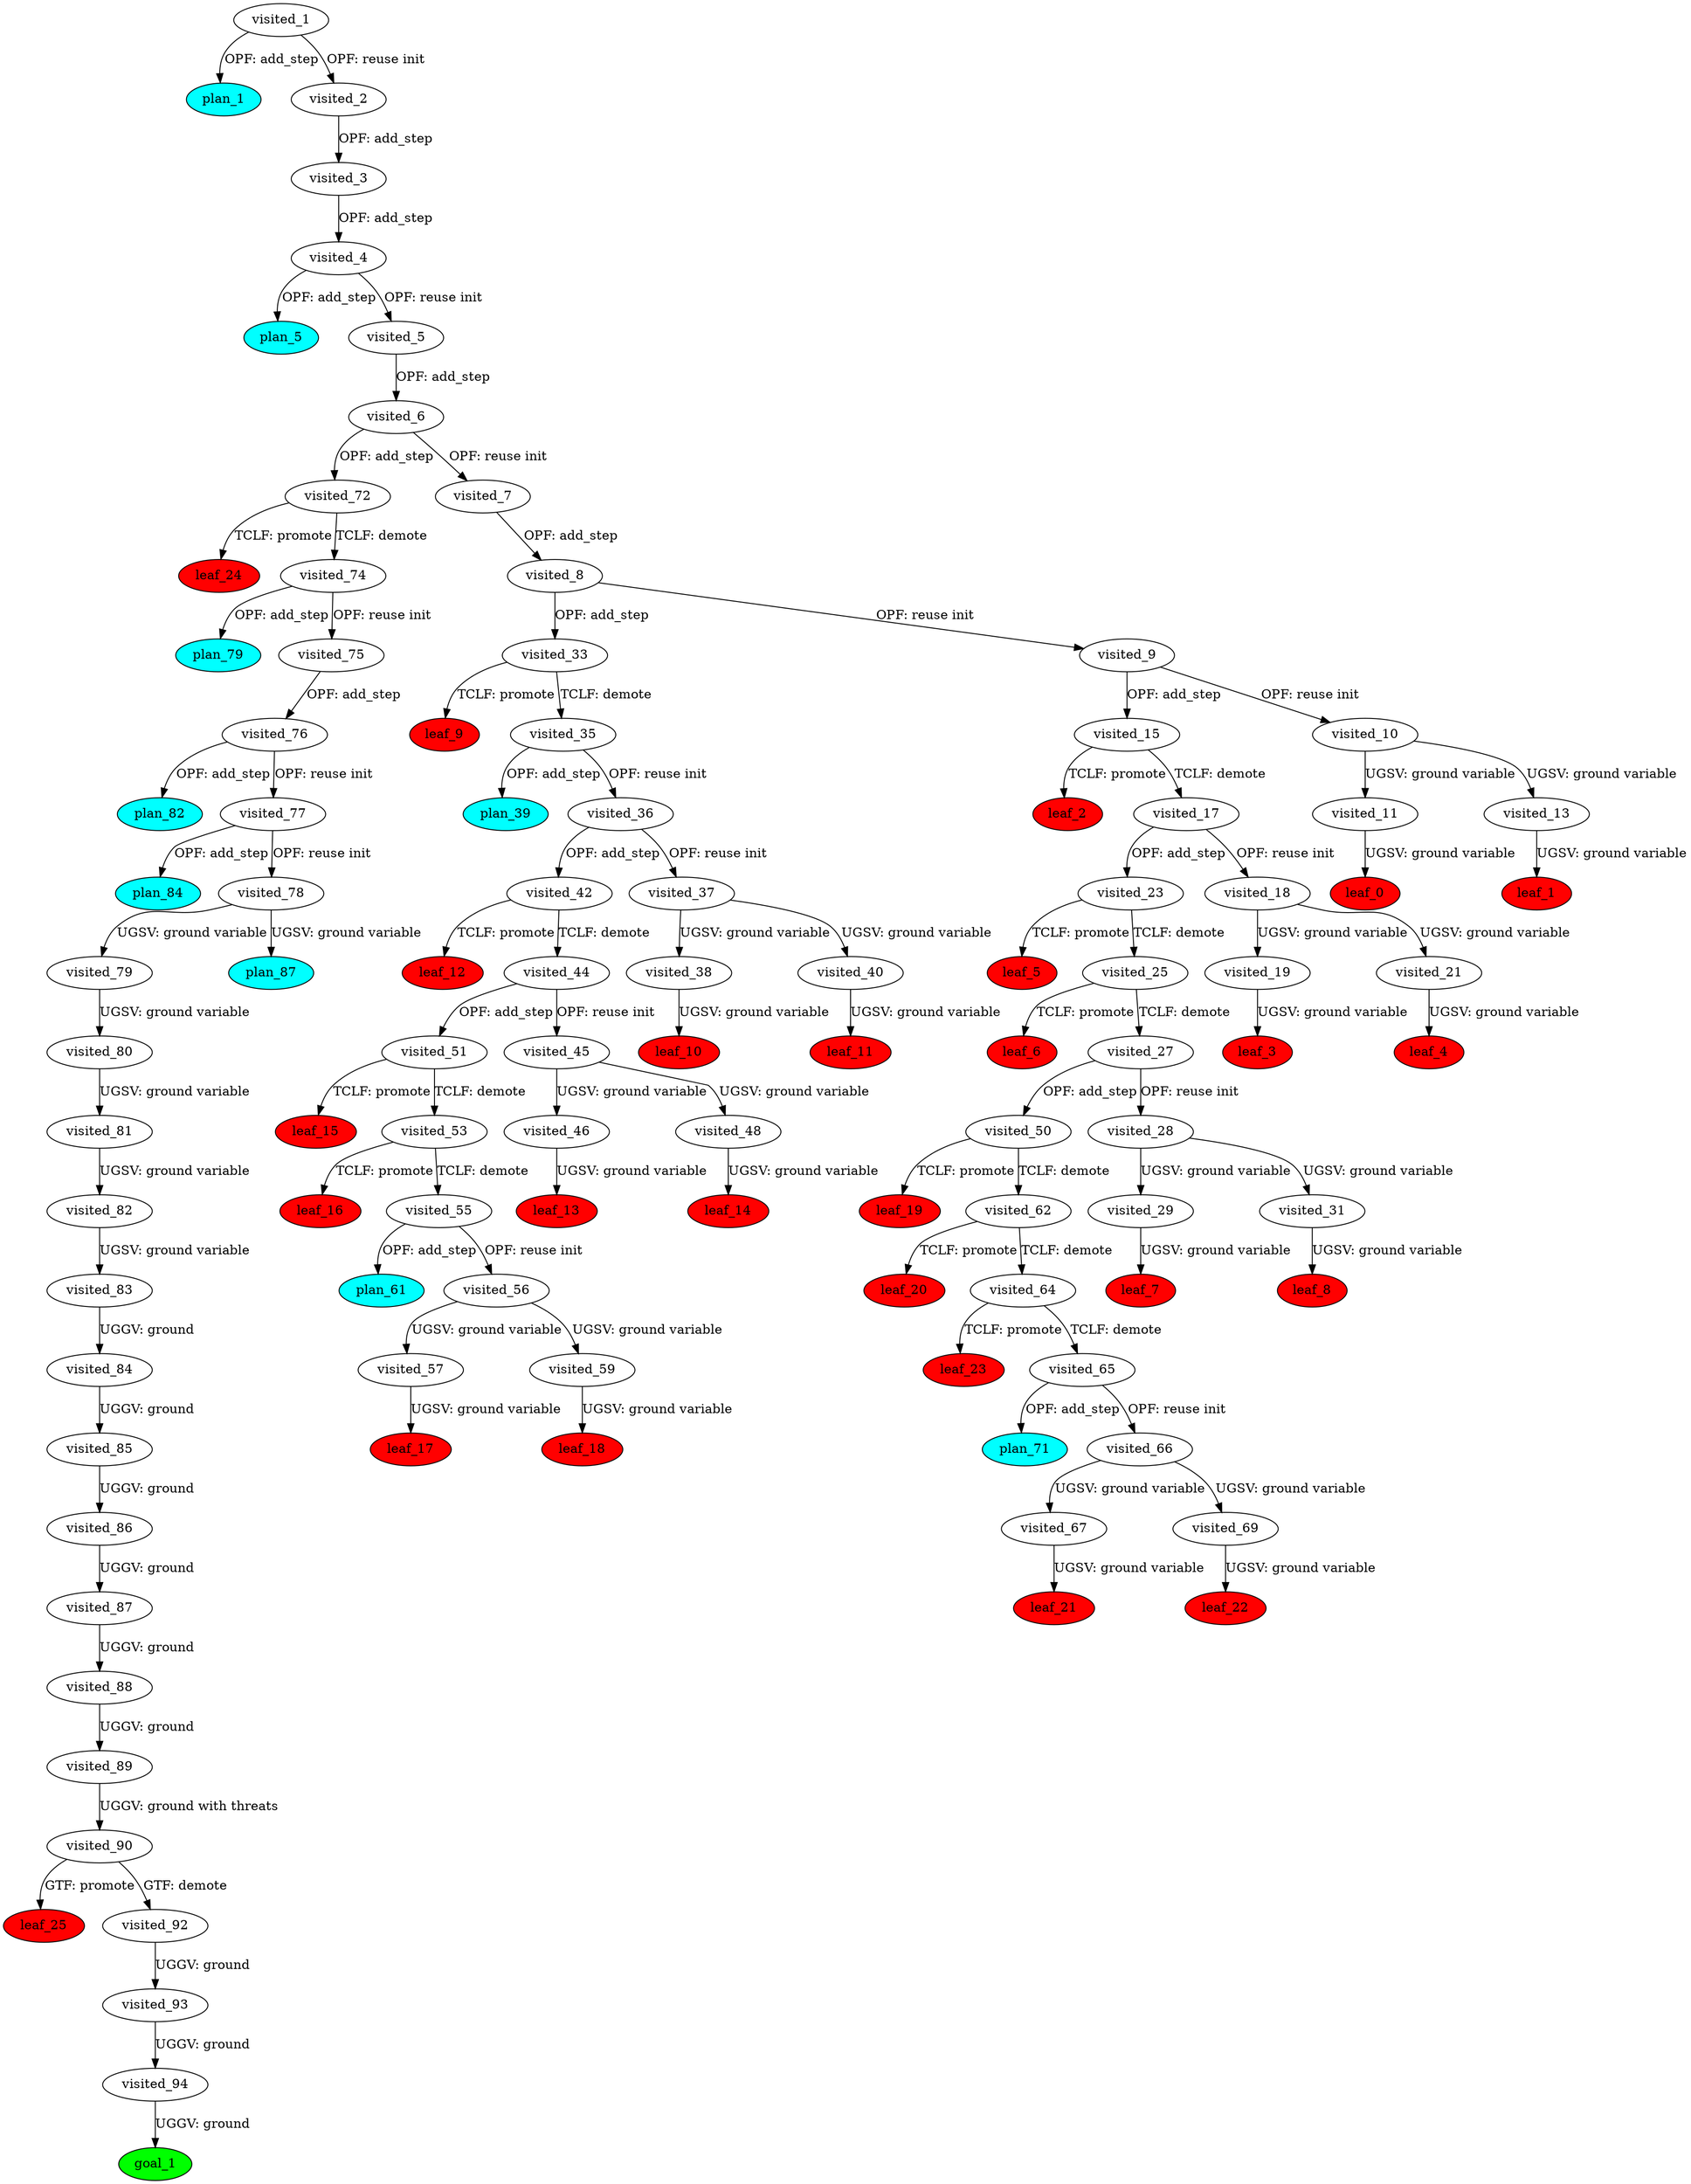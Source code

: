 digraph {
	"8e6c86c3-d938-4f4b-95f6-b4c25df234e1" [label=plan_0 fillcolor=cyan style=filled]
	"8e6c86c3-d938-4f4b-95f6-b4c25df234e1" [label=visited_1 fillcolor=white style=filled]
	"ebb53bcd-85d2-25b6-48b2-86a7ddf92729" [label=plan_1 fillcolor=cyan style=filled]
	"8e6c86c3-d938-4f4b-95f6-b4c25df234e1" -> "ebb53bcd-85d2-25b6-48b2-86a7ddf92729" [label="OPF: add_step"]
	"f67da43d-09df-85b2-dabe-e210b52dfa8e" [label=plan_2 fillcolor=cyan style=filled]
	"8e6c86c3-d938-4f4b-95f6-b4c25df234e1" -> "f67da43d-09df-85b2-dabe-e210b52dfa8e" [label="OPF: reuse init"]
	"f67da43d-09df-85b2-dabe-e210b52dfa8e" [label=visited_2 fillcolor=white style=filled]
	"3870cc1a-5b9c-b65c-6943-6bb1095224c4" [label=plan_3 fillcolor=cyan style=filled]
	"f67da43d-09df-85b2-dabe-e210b52dfa8e" -> "3870cc1a-5b9c-b65c-6943-6bb1095224c4" [label="OPF: add_step"]
	"3870cc1a-5b9c-b65c-6943-6bb1095224c4" [label=visited_3 fillcolor=white style=filled]
	"44e654af-c5ae-ab01-631f-29ac18fa83b3" [label=plan_4 fillcolor=cyan style=filled]
	"3870cc1a-5b9c-b65c-6943-6bb1095224c4" -> "44e654af-c5ae-ab01-631f-29ac18fa83b3" [label="OPF: add_step"]
	"44e654af-c5ae-ab01-631f-29ac18fa83b3" [label=visited_4 fillcolor=white style=filled]
	"9614cf2c-407f-c42f-b1fd-bb7b9c8c657d" [label=plan_5 fillcolor=cyan style=filled]
	"44e654af-c5ae-ab01-631f-29ac18fa83b3" -> "9614cf2c-407f-c42f-b1fd-bb7b9c8c657d" [label="OPF: add_step"]
	"72cb6c7f-4cda-ffc0-3086-2df7429d4d8d" [label=plan_6 fillcolor=cyan style=filled]
	"44e654af-c5ae-ab01-631f-29ac18fa83b3" -> "72cb6c7f-4cda-ffc0-3086-2df7429d4d8d" [label="OPF: reuse init"]
	"72cb6c7f-4cda-ffc0-3086-2df7429d4d8d" [label=visited_5 fillcolor=white style=filled]
	"6cf49482-f684-5648-ab94-65fd040500ea" [label=plan_7 fillcolor=cyan style=filled]
	"72cb6c7f-4cda-ffc0-3086-2df7429d4d8d" -> "6cf49482-f684-5648-ab94-65fd040500ea" [label="OPF: add_step"]
	"6cf49482-f684-5648-ab94-65fd040500ea" [label=visited_6 fillcolor=white style=filled]
	"8cc8911c-9e93-771f-d988-3ed33e975681" [label=plan_8 fillcolor=cyan style=filled]
	"6cf49482-f684-5648-ab94-65fd040500ea" -> "8cc8911c-9e93-771f-d988-3ed33e975681" [label="OPF: add_step"]
	"698a945e-67a3-cf5e-42bd-b682c07043c4" [label=plan_9 fillcolor=cyan style=filled]
	"6cf49482-f684-5648-ab94-65fd040500ea" -> "698a945e-67a3-cf5e-42bd-b682c07043c4" [label="OPF: reuse init"]
	"698a945e-67a3-cf5e-42bd-b682c07043c4" [label=visited_7 fillcolor=white style=filled]
	"ce4737c5-193d-66e7-ca02-669e5a21050f" [label=plan_10 fillcolor=cyan style=filled]
	"698a945e-67a3-cf5e-42bd-b682c07043c4" -> "ce4737c5-193d-66e7-ca02-669e5a21050f" [label="OPF: add_step"]
	"ce4737c5-193d-66e7-ca02-669e5a21050f" [label=visited_8 fillcolor=white style=filled]
	"03e5ee12-c622-98f4-4b84-2e81ab6af48e" [label=plan_11 fillcolor=cyan style=filled]
	"ce4737c5-193d-66e7-ca02-669e5a21050f" -> "03e5ee12-c622-98f4-4b84-2e81ab6af48e" [label="OPF: add_step"]
	"6dfb7d35-aeab-236f-ed28-9ac92fc28660" [label=plan_12 fillcolor=cyan style=filled]
	"ce4737c5-193d-66e7-ca02-669e5a21050f" -> "6dfb7d35-aeab-236f-ed28-9ac92fc28660" [label="OPF: reuse init"]
	"6dfb7d35-aeab-236f-ed28-9ac92fc28660" [label=visited_9 fillcolor=white style=filled]
	"adbd8aa1-132e-6d9c-8058-bd5256c21f34" [label=plan_13 fillcolor=cyan style=filled]
	"6dfb7d35-aeab-236f-ed28-9ac92fc28660" -> "adbd8aa1-132e-6d9c-8058-bd5256c21f34" [label="OPF: add_step"]
	"912de977-fe56-d763-4584-f29572e26103" [label=plan_14 fillcolor=cyan style=filled]
	"6dfb7d35-aeab-236f-ed28-9ac92fc28660" -> "912de977-fe56-d763-4584-f29572e26103" [label="OPF: reuse init"]
	"912de977-fe56-d763-4584-f29572e26103" [label=visited_10 fillcolor=white style=filled]
	"0c9dda0c-61a6-b289-e41a-31847de7c087" [label=plan_15 fillcolor=cyan style=filled]
	"912de977-fe56-d763-4584-f29572e26103" -> "0c9dda0c-61a6-b289-e41a-31847de7c087" [label="UGSV: ground variable"]
	"d2f1317d-a982-7594-ecfe-abb434eb28c9" [label=plan_16 fillcolor=cyan style=filled]
	"912de977-fe56-d763-4584-f29572e26103" -> "d2f1317d-a982-7594-ecfe-abb434eb28c9" [label="UGSV: ground variable"]
	"0c9dda0c-61a6-b289-e41a-31847de7c087" [label=visited_11 fillcolor=white style=filled]
	"fe2690c2-1e7d-9e23-4e43-7986fac8595a" [label=plan_17 fillcolor=cyan style=filled]
	"0c9dda0c-61a6-b289-e41a-31847de7c087" -> "fe2690c2-1e7d-9e23-4e43-7986fac8595a" [label="UGSV: ground variable"]
	"fe2690c2-1e7d-9e23-4e43-7986fac8595a" [label=visited_12 fillcolor=white style=filled]
	"fe2690c2-1e7d-9e23-4e43-7986fac8595a" [label=leaf_0 fillcolor=red style=filled]
	"d2f1317d-a982-7594-ecfe-abb434eb28c9" [label=visited_13 fillcolor=white style=filled]
	"c640aed0-dafe-1b59-7adf-f4050585c9f4" [label=plan_18 fillcolor=cyan style=filled]
	"d2f1317d-a982-7594-ecfe-abb434eb28c9" -> "c640aed0-dafe-1b59-7adf-f4050585c9f4" [label="UGSV: ground variable"]
	"c640aed0-dafe-1b59-7adf-f4050585c9f4" [label=visited_14 fillcolor=white style=filled]
	"c640aed0-dafe-1b59-7adf-f4050585c9f4" [label=leaf_1 fillcolor=red style=filled]
	"adbd8aa1-132e-6d9c-8058-bd5256c21f34" [label=visited_15 fillcolor=white style=filled]
	"2ada6b89-e090-0fdd-0a5e-a947158b9eaf" [label=plan_19 fillcolor=cyan style=filled]
	"adbd8aa1-132e-6d9c-8058-bd5256c21f34" -> "2ada6b89-e090-0fdd-0a5e-a947158b9eaf" [label="TCLF: promote"]
	"58838ec8-8289-8a78-b4a4-7019d49cb79f" [label=plan_20 fillcolor=cyan style=filled]
	"adbd8aa1-132e-6d9c-8058-bd5256c21f34" -> "58838ec8-8289-8a78-b4a4-7019d49cb79f" [label="TCLF: demote"]
	"2ada6b89-e090-0fdd-0a5e-a947158b9eaf" [label=visited_16 fillcolor=white style=filled]
	"2ada6b89-e090-0fdd-0a5e-a947158b9eaf" [label=leaf_2 fillcolor=red style=filled]
	"58838ec8-8289-8a78-b4a4-7019d49cb79f" [label=visited_17 fillcolor=white style=filled]
	"70372b81-0c3d-79a7-34ad-4ae669a39bcb" [label=plan_21 fillcolor=cyan style=filled]
	"58838ec8-8289-8a78-b4a4-7019d49cb79f" -> "70372b81-0c3d-79a7-34ad-4ae669a39bcb" [label="OPF: add_step"]
	"21d585b4-0642-0a16-8481-a857dcb1c53c" [label=plan_22 fillcolor=cyan style=filled]
	"58838ec8-8289-8a78-b4a4-7019d49cb79f" -> "21d585b4-0642-0a16-8481-a857dcb1c53c" [label="OPF: reuse init"]
	"21d585b4-0642-0a16-8481-a857dcb1c53c" [label=visited_18 fillcolor=white style=filled]
	"17fbc9e8-62f0-4406-7a65-70b808468ff8" [label=plan_23 fillcolor=cyan style=filled]
	"21d585b4-0642-0a16-8481-a857dcb1c53c" -> "17fbc9e8-62f0-4406-7a65-70b808468ff8" [label="UGSV: ground variable"]
	"eaec9b2e-e1ce-9613-f67c-a26e505c8fb5" [label=plan_24 fillcolor=cyan style=filled]
	"21d585b4-0642-0a16-8481-a857dcb1c53c" -> "eaec9b2e-e1ce-9613-f67c-a26e505c8fb5" [label="UGSV: ground variable"]
	"17fbc9e8-62f0-4406-7a65-70b808468ff8" [label=visited_19 fillcolor=white style=filled]
	"15bf20fd-19ac-401c-e913-9968601dfe6c" [label=plan_25 fillcolor=cyan style=filled]
	"17fbc9e8-62f0-4406-7a65-70b808468ff8" -> "15bf20fd-19ac-401c-e913-9968601dfe6c" [label="UGSV: ground variable"]
	"15bf20fd-19ac-401c-e913-9968601dfe6c" [label=visited_20 fillcolor=white style=filled]
	"15bf20fd-19ac-401c-e913-9968601dfe6c" [label=leaf_3 fillcolor=red style=filled]
	"eaec9b2e-e1ce-9613-f67c-a26e505c8fb5" [label=visited_21 fillcolor=white style=filled]
	"e136ac23-ef90-285f-801e-52c54c3131ca" [label=plan_26 fillcolor=cyan style=filled]
	"eaec9b2e-e1ce-9613-f67c-a26e505c8fb5" -> "e136ac23-ef90-285f-801e-52c54c3131ca" [label="UGSV: ground variable"]
	"e136ac23-ef90-285f-801e-52c54c3131ca" [label=visited_22 fillcolor=white style=filled]
	"e136ac23-ef90-285f-801e-52c54c3131ca" [label=leaf_4 fillcolor=red style=filled]
	"70372b81-0c3d-79a7-34ad-4ae669a39bcb" [label=visited_23 fillcolor=white style=filled]
	"d16b2188-b152-0f43-d730-e933c009d16a" [label=plan_27 fillcolor=cyan style=filled]
	"70372b81-0c3d-79a7-34ad-4ae669a39bcb" -> "d16b2188-b152-0f43-d730-e933c009d16a" [label="TCLF: promote"]
	"962c54cf-8522-21d4-4230-40b757e6be53" [label=plan_28 fillcolor=cyan style=filled]
	"70372b81-0c3d-79a7-34ad-4ae669a39bcb" -> "962c54cf-8522-21d4-4230-40b757e6be53" [label="TCLF: demote"]
	"d16b2188-b152-0f43-d730-e933c009d16a" [label=visited_24 fillcolor=white style=filled]
	"d16b2188-b152-0f43-d730-e933c009d16a" [label=leaf_5 fillcolor=red style=filled]
	"962c54cf-8522-21d4-4230-40b757e6be53" [label=visited_25 fillcolor=white style=filled]
	"888393b6-a094-6596-a34a-93ae05b88aa9" [label=plan_29 fillcolor=cyan style=filled]
	"962c54cf-8522-21d4-4230-40b757e6be53" -> "888393b6-a094-6596-a34a-93ae05b88aa9" [label="TCLF: promote"]
	"8dfaa768-a321-7d04-fc62-8f68c1b64926" [label=plan_30 fillcolor=cyan style=filled]
	"962c54cf-8522-21d4-4230-40b757e6be53" -> "8dfaa768-a321-7d04-fc62-8f68c1b64926" [label="TCLF: demote"]
	"888393b6-a094-6596-a34a-93ae05b88aa9" [label=visited_26 fillcolor=white style=filled]
	"888393b6-a094-6596-a34a-93ae05b88aa9" [label=leaf_6 fillcolor=red style=filled]
	"8dfaa768-a321-7d04-fc62-8f68c1b64926" [label=visited_27 fillcolor=white style=filled]
	"c81ceb31-19f1-36fa-ec9a-76c6f4533334" [label=plan_31 fillcolor=cyan style=filled]
	"8dfaa768-a321-7d04-fc62-8f68c1b64926" -> "c81ceb31-19f1-36fa-ec9a-76c6f4533334" [label="OPF: add_step"]
	"65367913-4ae9-e4f1-25dd-5fb5afa7f997" [label=plan_32 fillcolor=cyan style=filled]
	"8dfaa768-a321-7d04-fc62-8f68c1b64926" -> "65367913-4ae9-e4f1-25dd-5fb5afa7f997" [label="OPF: reuse init"]
	"65367913-4ae9-e4f1-25dd-5fb5afa7f997" [label=visited_28 fillcolor=white style=filled]
	"84b591d4-888d-bb94-2efd-0c6bb462bea1" [label=plan_33 fillcolor=cyan style=filled]
	"65367913-4ae9-e4f1-25dd-5fb5afa7f997" -> "84b591d4-888d-bb94-2efd-0c6bb462bea1" [label="UGSV: ground variable"]
	"230f3e80-b6aa-a8df-6ba7-a105fe3ad0bd" [label=plan_34 fillcolor=cyan style=filled]
	"65367913-4ae9-e4f1-25dd-5fb5afa7f997" -> "230f3e80-b6aa-a8df-6ba7-a105fe3ad0bd" [label="UGSV: ground variable"]
	"84b591d4-888d-bb94-2efd-0c6bb462bea1" [label=visited_29 fillcolor=white style=filled]
	"7954d8bd-6598-3376-2d05-997453ff8436" [label=plan_35 fillcolor=cyan style=filled]
	"84b591d4-888d-bb94-2efd-0c6bb462bea1" -> "7954d8bd-6598-3376-2d05-997453ff8436" [label="UGSV: ground variable"]
	"7954d8bd-6598-3376-2d05-997453ff8436" [label=visited_30 fillcolor=white style=filled]
	"7954d8bd-6598-3376-2d05-997453ff8436" [label=leaf_7 fillcolor=red style=filled]
	"230f3e80-b6aa-a8df-6ba7-a105fe3ad0bd" [label=visited_31 fillcolor=white style=filled]
	"f9fe909b-d523-51a5-0ef4-4d289dd86b30" [label=plan_36 fillcolor=cyan style=filled]
	"230f3e80-b6aa-a8df-6ba7-a105fe3ad0bd" -> "f9fe909b-d523-51a5-0ef4-4d289dd86b30" [label="UGSV: ground variable"]
	"f9fe909b-d523-51a5-0ef4-4d289dd86b30" [label=visited_32 fillcolor=white style=filled]
	"f9fe909b-d523-51a5-0ef4-4d289dd86b30" [label=leaf_8 fillcolor=red style=filled]
	"03e5ee12-c622-98f4-4b84-2e81ab6af48e" [label=visited_33 fillcolor=white style=filled]
	"dd9e9017-fc0e-8141-2a76-2245f20dafb6" [label=plan_37 fillcolor=cyan style=filled]
	"03e5ee12-c622-98f4-4b84-2e81ab6af48e" -> "dd9e9017-fc0e-8141-2a76-2245f20dafb6" [label="TCLF: promote"]
	"175be93c-0d4f-8b8d-7182-045d8fd4fee5" [label=plan_38 fillcolor=cyan style=filled]
	"03e5ee12-c622-98f4-4b84-2e81ab6af48e" -> "175be93c-0d4f-8b8d-7182-045d8fd4fee5" [label="TCLF: demote"]
	"dd9e9017-fc0e-8141-2a76-2245f20dafb6" [label=visited_34 fillcolor=white style=filled]
	"dd9e9017-fc0e-8141-2a76-2245f20dafb6" [label=leaf_9 fillcolor=red style=filled]
	"175be93c-0d4f-8b8d-7182-045d8fd4fee5" [label=visited_35 fillcolor=white style=filled]
	"9f869460-86d0-62a5-1760-88d7fecc4215" [label=plan_39 fillcolor=cyan style=filled]
	"175be93c-0d4f-8b8d-7182-045d8fd4fee5" -> "9f869460-86d0-62a5-1760-88d7fecc4215" [label="OPF: add_step"]
	"e732f088-72bd-cafe-812a-d9a51f85a3e4" [label=plan_40 fillcolor=cyan style=filled]
	"175be93c-0d4f-8b8d-7182-045d8fd4fee5" -> "e732f088-72bd-cafe-812a-d9a51f85a3e4" [label="OPF: reuse init"]
	"e732f088-72bd-cafe-812a-d9a51f85a3e4" [label=visited_36 fillcolor=white style=filled]
	"75072c8d-1438-fd16-db40-97bc4b9aa62f" [label=plan_41 fillcolor=cyan style=filled]
	"e732f088-72bd-cafe-812a-d9a51f85a3e4" -> "75072c8d-1438-fd16-db40-97bc4b9aa62f" [label="OPF: add_step"]
	"0fb6be8f-332d-85d7-136c-0f6d0bf4b55e" [label=plan_42 fillcolor=cyan style=filled]
	"e732f088-72bd-cafe-812a-d9a51f85a3e4" -> "0fb6be8f-332d-85d7-136c-0f6d0bf4b55e" [label="OPF: reuse init"]
	"0fb6be8f-332d-85d7-136c-0f6d0bf4b55e" [label=visited_37 fillcolor=white style=filled]
	"3645f863-302d-ef76-9fce-eaf734fe604e" [label=plan_43 fillcolor=cyan style=filled]
	"0fb6be8f-332d-85d7-136c-0f6d0bf4b55e" -> "3645f863-302d-ef76-9fce-eaf734fe604e" [label="UGSV: ground variable"]
	"aa9ef56e-be54-e7ed-51c8-d2ffe7d4f800" [label=plan_44 fillcolor=cyan style=filled]
	"0fb6be8f-332d-85d7-136c-0f6d0bf4b55e" -> "aa9ef56e-be54-e7ed-51c8-d2ffe7d4f800" [label="UGSV: ground variable"]
	"3645f863-302d-ef76-9fce-eaf734fe604e" [label=visited_38 fillcolor=white style=filled]
	"2c18a230-16ca-a9dc-4d65-a2db32aaea9c" [label=plan_45 fillcolor=cyan style=filled]
	"3645f863-302d-ef76-9fce-eaf734fe604e" -> "2c18a230-16ca-a9dc-4d65-a2db32aaea9c" [label="UGSV: ground variable"]
	"2c18a230-16ca-a9dc-4d65-a2db32aaea9c" [label=visited_39 fillcolor=white style=filled]
	"2c18a230-16ca-a9dc-4d65-a2db32aaea9c" [label=leaf_10 fillcolor=red style=filled]
	"aa9ef56e-be54-e7ed-51c8-d2ffe7d4f800" [label=visited_40 fillcolor=white style=filled]
	"a562ecb4-e226-c6a6-c86e-19e1ef8ea33d" [label=plan_46 fillcolor=cyan style=filled]
	"aa9ef56e-be54-e7ed-51c8-d2ffe7d4f800" -> "a562ecb4-e226-c6a6-c86e-19e1ef8ea33d" [label="UGSV: ground variable"]
	"a562ecb4-e226-c6a6-c86e-19e1ef8ea33d" [label=visited_41 fillcolor=white style=filled]
	"a562ecb4-e226-c6a6-c86e-19e1ef8ea33d" [label=leaf_11 fillcolor=red style=filled]
	"75072c8d-1438-fd16-db40-97bc4b9aa62f" [label=visited_42 fillcolor=white style=filled]
	"0dc8007c-2231-892e-4043-620c6ac2866f" [label=plan_47 fillcolor=cyan style=filled]
	"75072c8d-1438-fd16-db40-97bc4b9aa62f" -> "0dc8007c-2231-892e-4043-620c6ac2866f" [label="TCLF: promote"]
	"f20adeaa-95eb-9d10-00ca-5250d6678946" [label=plan_48 fillcolor=cyan style=filled]
	"75072c8d-1438-fd16-db40-97bc4b9aa62f" -> "f20adeaa-95eb-9d10-00ca-5250d6678946" [label="TCLF: demote"]
	"0dc8007c-2231-892e-4043-620c6ac2866f" [label=visited_43 fillcolor=white style=filled]
	"0dc8007c-2231-892e-4043-620c6ac2866f" [label=leaf_12 fillcolor=red style=filled]
	"f20adeaa-95eb-9d10-00ca-5250d6678946" [label=visited_44 fillcolor=white style=filled]
	"61fbb45e-9ff0-87a9-2006-c1085b755343" [label=plan_49 fillcolor=cyan style=filled]
	"f20adeaa-95eb-9d10-00ca-5250d6678946" -> "61fbb45e-9ff0-87a9-2006-c1085b755343" [label="OPF: add_step"]
	"fa213ea0-bbfd-6b48-6508-9df5bc03ae11" [label=plan_50 fillcolor=cyan style=filled]
	"f20adeaa-95eb-9d10-00ca-5250d6678946" -> "fa213ea0-bbfd-6b48-6508-9df5bc03ae11" [label="OPF: reuse init"]
	"fa213ea0-bbfd-6b48-6508-9df5bc03ae11" [label=visited_45 fillcolor=white style=filled]
	"fdb105c8-1847-199d-068c-fa2dbf5b8aa1" [label=plan_51 fillcolor=cyan style=filled]
	"fa213ea0-bbfd-6b48-6508-9df5bc03ae11" -> "fdb105c8-1847-199d-068c-fa2dbf5b8aa1" [label="UGSV: ground variable"]
	"257909b6-6074-6c11-471e-800df8dd3122" [label=plan_52 fillcolor=cyan style=filled]
	"fa213ea0-bbfd-6b48-6508-9df5bc03ae11" -> "257909b6-6074-6c11-471e-800df8dd3122" [label="UGSV: ground variable"]
	"fdb105c8-1847-199d-068c-fa2dbf5b8aa1" [label=visited_46 fillcolor=white style=filled]
	"5c635225-4aa7-08e1-4cf8-b80610eae9d3" [label=plan_53 fillcolor=cyan style=filled]
	"fdb105c8-1847-199d-068c-fa2dbf5b8aa1" -> "5c635225-4aa7-08e1-4cf8-b80610eae9d3" [label="UGSV: ground variable"]
	"5c635225-4aa7-08e1-4cf8-b80610eae9d3" [label=visited_47 fillcolor=white style=filled]
	"5c635225-4aa7-08e1-4cf8-b80610eae9d3" [label=leaf_13 fillcolor=red style=filled]
	"257909b6-6074-6c11-471e-800df8dd3122" [label=visited_48 fillcolor=white style=filled]
	"abd01abe-494c-f4c9-1461-bafabd514595" [label=plan_54 fillcolor=cyan style=filled]
	"257909b6-6074-6c11-471e-800df8dd3122" -> "abd01abe-494c-f4c9-1461-bafabd514595" [label="UGSV: ground variable"]
	"abd01abe-494c-f4c9-1461-bafabd514595" [label=visited_49 fillcolor=white style=filled]
	"abd01abe-494c-f4c9-1461-bafabd514595" [label=leaf_14 fillcolor=red style=filled]
	"c81ceb31-19f1-36fa-ec9a-76c6f4533334" [label=visited_50 fillcolor=white style=filled]
	"f2e38d30-55f8-b84e-91e2-87ddaef6c27a" [label=plan_55 fillcolor=cyan style=filled]
	"c81ceb31-19f1-36fa-ec9a-76c6f4533334" -> "f2e38d30-55f8-b84e-91e2-87ddaef6c27a" [label="TCLF: promote"]
	"29629e1e-6129-1f12-0f8b-bc770a538870" [label=plan_56 fillcolor=cyan style=filled]
	"c81ceb31-19f1-36fa-ec9a-76c6f4533334" -> "29629e1e-6129-1f12-0f8b-bc770a538870" [label="TCLF: demote"]
	"61fbb45e-9ff0-87a9-2006-c1085b755343" [label=visited_51 fillcolor=white style=filled]
	"22a6ea8a-5800-21cb-462d-e9af5ac2ffc5" [label=plan_57 fillcolor=cyan style=filled]
	"61fbb45e-9ff0-87a9-2006-c1085b755343" -> "22a6ea8a-5800-21cb-462d-e9af5ac2ffc5" [label="TCLF: promote"]
	"10a072cd-3b08-298f-f741-7c1f5a54bbf0" [label=plan_58 fillcolor=cyan style=filled]
	"61fbb45e-9ff0-87a9-2006-c1085b755343" -> "10a072cd-3b08-298f-f741-7c1f5a54bbf0" [label="TCLF: demote"]
	"22a6ea8a-5800-21cb-462d-e9af5ac2ffc5" [label=visited_52 fillcolor=white style=filled]
	"22a6ea8a-5800-21cb-462d-e9af5ac2ffc5" [label=leaf_15 fillcolor=red style=filled]
	"10a072cd-3b08-298f-f741-7c1f5a54bbf0" [label=visited_53 fillcolor=white style=filled]
	"3ab883c7-8aa4-01fd-10df-28d02b5ec7c1" [label=plan_59 fillcolor=cyan style=filled]
	"10a072cd-3b08-298f-f741-7c1f5a54bbf0" -> "3ab883c7-8aa4-01fd-10df-28d02b5ec7c1" [label="TCLF: promote"]
	"9e8970c2-943a-45c5-13ed-8aa2c1e2241a" [label=plan_60 fillcolor=cyan style=filled]
	"10a072cd-3b08-298f-f741-7c1f5a54bbf0" -> "9e8970c2-943a-45c5-13ed-8aa2c1e2241a" [label="TCLF: demote"]
	"3ab883c7-8aa4-01fd-10df-28d02b5ec7c1" [label=visited_54 fillcolor=white style=filled]
	"3ab883c7-8aa4-01fd-10df-28d02b5ec7c1" [label=leaf_16 fillcolor=red style=filled]
	"9e8970c2-943a-45c5-13ed-8aa2c1e2241a" [label=visited_55 fillcolor=white style=filled]
	"41b105bf-64e8-b1f2-a137-1f17eb8e77b2" [label=plan_61 fillcolor=cyan style=filled]
	"9e8970c2-943a-45c5-13ed-8aa2c1e2241a" -> "41b105bf-64e8-b1f2-a137-1f17eb8e77b2" [label="OPF: add_step"]
	"d4653612-90d7-39a4-4eb9-79d54bfc573d" [label=plan_62 fillcolor=cyan style=filled]
	"9e8970c2-943a-45c5-13ed-8aa2c1e2241a" -> "d4653612-90d7-39a4-4eb9-79d54bfc573d" [label="OPF: reuse init"]
	"d4653612-90d7-39a4-4eb9-79d54bfc573d" [label=visited_56 fillcolor=white style=filled]
	"d9386bf4-cc1c-db26-e75b-05398ec1203c" [label=plan_63 fillcolor=cyan style=filled]
	"d4653612-90d7-39a4-4eb9-79d54bfc573d" -> "d9386bf4-cc1c-db26-e75b-05398ec1203c" [label="UGSV: ground variable"]
	"41145067-8870-dadb-9a94-98d850a5c810" [label=plan_64 fillcolor=cyan style=filled]
	"d4653612-90d7-39a4-4eb9-79d54bfc573d" -> "41145067-8870-dadb-9a94-98d850a5c810" [label="UGSV: ground variable"]
	"d9386bf4-cc1c-db26-e75b-05398ec1203c" [label=visited_57 fillcolor=white style=filled]
	"64b38556-7a83-2027-014c-c9241fb01c5b" [label=plan_65 fillcolor=cyan style=filled]
	"d9386bf4-cc1c-db26-e75b-05398ec1203c" -> "64b38556-7a83-2027-014c-c9241fb01c5b" [label="UGSV: ground variable"]
	"64b38556-7a83-2027-014c-c9241fb01c5b" [label=visited_58 fillcolor=white style=filled]
	"64b38556-7a83-2027-014c-c9241fb01c5b" [label=leaf_17 fillcolor=red style=filled]
	"41145067-8870-dadb-9a94-98d850a5c810" [label=visited_59 fillcolor=white style=filled]
	"bc2f834a-62d5-325b-f165-538bd180ca99" [label=plan_66 fillcolor=cyan style=filled]
	"41145067-8870-dadb-9a94-98d850a5c810" -> "bc2f834a-62d5-325b-f165-538bd180ca99" [label="UGSV: ground variable"]
	"bc2f834a-62d5-325b-f165-538bd180ca99" [label=visited_60 fillcolor=white style=filled]
	"bc2f834a-62d5-325b-f165-538bd180ca99" [label=leaf_18 fillcolor=red style=filled]
	"f2e38d30-55f8-b84e-91e2-87ddaef6c27a" [label=visited_61 fillcolor=white style=filled]
	"f2e38d30-55f8-b84e-91e2-87ddaef6c27a" [label=leaf_19 fillcolor=red style=filled]
	"29629e1e-6129-1f12-0f8b-bc770a538870" [label=visited_62 fillcolor=white style=filled]
	"c6a55cf6-fd99-1594-5ae9-ec01972fdfce" [label=plan_67 fillcolor=cyan style=filled]
	"29629e1e-6129-1f12-0f8b-bc770a538870" -> "c6a55cf6-fd99-1594-5ae9-ec01972fdfce" [label="TCLF: promote"]
	"eddc4bf0-c3f9-4d31-98dd-d41766fe89a8" [label=plan_68 fillcolor=cyan style=filled]
	"29629e1e-6129-1f12-0f8b-bc770a538870" -> "eddc4bf0-c3f9-4d31-98dd-d41766fe89a8" [label="TCLF: demote"]
	"c6a55cf6-fd99-1594-5ae9-ec01972fdfce" [label=visited_63 fillcolor=white style=filled]
	"c6a55cf6-fd99-1594-5ae9-ec01972fdfce" [label=leaf_20 fillcolor=red style=filled]
	"eddc4bf0-c3f9-4d31-98dd-d41766fe89a8" [label=visited_64 fillcolor=white style=filled]
	"a9e033c6-5dc9-bf42-606e-0e9002f19ac6" [label=plan_69 fillcolor=cyan style=filled]
	"eddc4bf0-c3f9-4d31-98dd-d41766fe89a8" -> "a9e033c6-5dc9-bf42-606e-0e9002f19ac6" [label="TCLF: promote"]
	"55e0dbba-d663-e862-7b08-c6c729373771" [label=plan_70 fillcolor=cyan style=filled]
	"eddc4bf0-c3f9-4d31-98dd-d41766fe89a8" -> "55e0dbba-d663-e862-7b08-c6c729373771" [label="TCLF: demote"]
	"55e0dbba-d663-e862-7b08-c6c729373771" [label=visited_65 fillcolor=white style=filled]
	"60de1a9f-3734-9132-8098-04fe399285b5" [label=plan_71 fillcolor=cyan style=filled]
	"55e0dbba-d663-e862-7b08-c6c729373771" -> "60de1a9f-3734-9132-8098-04fe399285b5" [label="OPF: add_step"]
	"7c75c3fe-014b-1792-d9aa-32e0b60357ac" [label=plan_72 fillcolor=cyan style=filled]
	"55e0dbba-d663-e862-7b08-c6c729373771" -> "7c75c3fe-014b-1792-d9aa-32e0b60357ac" [label="OPF: reuse init"]
	"7c75c3fe-014b-1792-d9aa-32e0b60357ac" [label=visited_66 fillcolor=white style=filled]
	"7a1a1786-cc1b-3d86-8085-b76021627936" [label=plan_73 fillcolor=cyan style=filled]
	"7c75c3fe-014b-1792-d9aa-32e0b60357ac" -> "7a1a1786-cc1b-3d86-8085-b76021627936" [label="UGSV: ground variable"]
	"7fb26f14-c614-1e22-b6c1-fd53556f634a" [label=plan_74 fillcolor=cyan style=filled]
	"7c75c3fe-014b-1792-d9aa-32e0b60357ac" -> "7fb26f14-c614-1e22-b6c1-fd53556f634a" [label="UGSV: ground variable"]
	"7a1a1786-cc1b-3d86-8085-b76021627936" [label=visited_67 fillcolor=white style=filled]
	"ab7c8a15-4991-2a80-f507-f19b59fb4c5d" [label=plan_75 fillcolor=cyan style=filled]
	"7a1a1786-cc1b-3d86-8085-b76021627936" -> "ab7c8a15-4991-2a80-f507-f19b59fb4c5d" [label="UGSV: ground variable"]
	"ab7c8a15-4991-2a80-f507-f19b59fb4c5d" [label=visited_68 fillcolor=white style=filled]
	"ab7c8a15-4991-2a80-f507-f19b59fb4c5d" [label=leaf_21 fillcolor=red style=filled]
	"7fb26f14-c614-1e22-b6c1-fd53556f634a" [label=visited_69 fillcolor=white style=filled]
	"c00939f2-4819-1b72-e071-572df59251e9" [label=plan_76 fillcolor=cyan style=filled]
	"7fb26f14-c614-1e22-b6c1-fd53556f634a" -> "c00939f2-4819-1b72-e071-572df59251e9" [label="UGSV: ground variable"]
	"c00939f2-4819-1b72-e071-572df59251e9" [label=visited_70 fillcolor=white style=filled]
	"c00939f2-4819-1b72-e071-572df59251e9" [label=leaf_22 fillcolor=red style=filled]
	"a9e033c6-5dc9-bf42-606e-0e9002f19ac6" [label=visited_71 fillcolor=white style=filled]
	"a9e033c6-5dc9-bf42-606e-0e9002f19ac6" [label=leaf_23 fillcolor=red style=filled]
	"8cc8911c-9e93-771f-d988-3ed33e975681" [label=visited_72 fillcolor=white style=filled]
	"1acacafa-2217-0e27-f6f6-b84464047a91" [label=plan_77 fillcolor=cyan style=filled]
	"8cc8911c-9e93-771f-d988-3ed33e975681" -> "1acacafa-2217-0e27-f6f6-b84464047a91" [label="TCLF: promote"]
	"989232eb-f48a-5a58-0c70-59af96c169f3" [label=plan_78 fillcolor=cyan style=filled]
	"8cc8911c-9e93-771f-d988-3ed33e975681" -> "989232eb-f48a-5a58-0c70-59af96c169f3" [label="TCLF: demote"]
	"1acacafa-2217-0e27-f6f6-b84464047a91" [label=visited_73 fillcolor=white style=filled]
	"1acacafa-2217-0e27-f6f6-b84464047a91" [label=leaf_24 fillcolor=red style=filled]
	"989232eb-f48a-5a58-0c70-59af96c169f3" [label=visited_74 fillcolor=white style=filled]
	"25fa9d2e-4e03-34a8-49bd-0e553ed5156b" [label=plan_79 fillcolor=cyan style=filled]
	"989232eb-f48a-5a58-0c70-59af96c169f3" -> "25fa9d2e-4e03-34a8-49bd-0e553ed5156b" [label="OPF: add_step"]
	"e88617ec-eb89-d408-01bf-6af2eda0ae89" [label=plan_80 fillcolor=cyan style=filled]
	"989232eb-f48a-5a58-0c70-59af96c169f3" -> "e88617ec-eb89-d408-01bf-6af2eda0ae89" [label="OPF: reuse init"]
	"e88617ec-eb89-d408-01bf-6af2eda0ae89" [label=visited_75 fillcolor=white style=filled]
	"0312588c-d141-1180-bbaf-e65f8918b904" [label=plan_81 fillcolor=cyan style=filled]
	"e88617ec-eb89-d408-01bf-6af2eda0ae89" -> "0312588c-d141-1180-bbaf-e65f8918b904" [label="OPF: add_step"]
	"0312588c-d141-1180-bbaf-e65f8918b904" [label=visited_76 fillcolor=white style=filled]
	"9ab82b41-7dcb-6574-4f8e-f9a457560c47" [label=plan_82 fillcolor=cyan style=filled]
	"0312588c-d141-1180-bbaf-e65f8918b904" -> "9ab82b41-7dcb-6574-4f8e-f9a457560c47" [label="OPF: add_step"]
	"856db056-e32a-35cb-46be-67499ca3e632" [label=plan_83 fillcolor=cyan style=filled]
	"0312588c-d141-1180-bbaf-e65f8918b904" -> "856db056-e32a-35cb-46be-67499ca3e632" [label="OPF: reuse init"]
	"856db056-e32a-35cb-46be-67499ca3e632" [label=visited_77 fillcolor=white style=filled]
	"87101626-e71a-347f-3546-268e2d35e686" [label=plan_84 fillcolor=cyan style=filled]
	"856db056-e32a-35cb-46be-67499ca3e632" -> "87101626-e71a-347f-3546-268e2d35e686" [label="OPF: add_step"]
	"d464bae7-af00-6da0-b51a-f68675647f36" [label=plan_85 fillcolor=cyan style=filled]
	"856db056-e32a-35cb-46be-67499ca3e632" -> "d464bae7-af00-6da0-b51a-f68675647f36" [label="OPF: reuse init"]
	"d464bae7-af00-6da0-b51a-f68675647f36" [label=visited_78 fillcolor=white style=filled]
	"41d736dc-1e05-b297-04ca-0225ad6a5841" [label=plan_86 fillcolor=cyan style=filled]
	"d464bae7-af00-6da0-b51a-f68675647f36" -> "41d736dc-1e05-b297-04ca-0225ad6a5841" [label="UGSV: ground variable"]
	"3cea47a0-76a4-28f6-e2a4-9c980067b3d7" [label=plan_87 fillcolor=cyan style=filled]
	"d464bae7-af00-6da0-b51a-f68675647f36" -> "3cea47a0-76a4-28f6-e2a4-9c980067b3d7" [label="UGSV: ground variable"]
	"41d736dc-1e05-b297-04ca-0225ad6a5841" [label=visited_79 fillcolor=white style=filled]
	"c4221067-7380-1301-b3d3-14e58f2a1888" [label=plan_88 fillcolor=cyan style=filled]
	"41d736dc-1e05-b297-04ca-0225ad6a5841" -> "c4221067-7380-1301-b3d3-14e58f2a1888" [label="UGSV: ground variable"]
	"c4221067-7380-1301-b3d3-14e58f2a1888" [label=visited_80 fillcolor=white style=filled]
	"12f6e67d-c8ca-81fe-70c1-35e9db5a7776" [label=plan_89 fillcolor=cyan style=filled]
	"c4221067-7380-1301-b3d3-14e58f2a1888" -> "12f6e67d-c8ca-81fe-70c1-35e9db5a7776" [label="UGSV: ground variable"]
	"12f6e67d-c8ca-81fe-70c1-35e9db5a7776" [label=visited_81 fillcolor=white style=filled]
	"f6e228eb-d015-1723-b1d9-bdcb3d9af5c1" [label=plan_90 fillcolor=cyan style=filled]
	"12f6e67d-c8ca-81fe-70c1-35e9db5a7776" -> "f6e228eb-d015-1723-b1d9-bdcb3d9af5c1" [label="UGSV: ground variable"]
	"f6e228eb-d015-1723-b1d9-bdcb3d9af5c1" [label=visited_82 fillcolor=white style=filled]
	"1308f8cd-90a6-9473-b1f2-425f7c425239" [label=plan_91 fillcolor=cyan style=filled]
	"f6e228eb-d015-1723-b1d9-bdcb3d9af5c1" -> "1308f8cd-90a6-9473-b1f2-425f7c425239" [label="UGSV: ground variable"]
	"1308f8cd-90a6-9473-b1f2-425f7c425239" [label=visited_83 fillcolor=white style=filled]
	"05c2c624-08c7-563d-6e1b-83bd9c1ad22d" [label=plan_92 fillcolor=cyan style=filled]
	"1308f8cd-90a6-9473-b1f2-425f7c425239" -> "05c2c624-08c7-563d-6e1b-83bd9c1ad22d" [label="UGGV: ground"]
	"05c2c624-08c7-563d-6e1b-83bd9c1ad22d" [label=visited_84 fillcolor=white style=filled]
	"f57f4f27-95e8-b622-1321-806e7983a8b0" [label=plan_93 fillcolor=cyan style=filled]
	"05c2c624-08c7-563d-6e1b-83bd9c1ad22d" -> "f57f4f27-95e8-b622-1321-806e7983a8b0" [label="UGGV: ground"]
	"f57f4f27-95e8-b622-1321-806e7983a8b0" [label=visited_85 fillcolor=white style=filled]
	"71e20cc6-1946-4463-69e4-6b784d51a8c3" [label=plan_94 fillcolor=cyan style=filled]
	"f57f4f27-95e8-b622-1321-806e7983a8b0" -> "71e20cc6-1946-4463-69e4-6b784d51a8c3" [label="UGGV: ground"]
	"71e20cc6-1946-4463-69e4-6b784d51a8c3" [label=visited_86 fillcolor=white style=filled]
	"d389ac49-27b4-9987-3307-c2a3c7334080" [label=plan_95 fillcolor=cyan style=filled]
	"71e20cc6-1946-4463-69e4-6b784d51a8c3" -> "d389ac49-27b4-9987-3307-c2a3c7334080" [label="UGGV: ground"]
	"d389ac49-27b4-9987-3307-c2a3c7334080" [label=visited_87 fillcolor=white style=filled]
	"e6f0d97f-9e65-a5a4-6096-a1fdd1c6a134" [label=plan_96 fillcolor=cyan style=filled]
	"d389ac49-27b4-9987-3307-c2a3c7334080" -> "e6f0d97f-9e65-a5a4-6096-a1fdd1c6a134" [label="UGGV: ground"]
	"e6f0d97f-9e65-a5a4-6096-a1fdd1c6a134" [label=visited_88 fillcolor=white style=filled]
	"e956be0c-9501-0d27-711c-d2958d8fedda" [label=plan_97 fillcolor=cyan style=filled]
	"e6f0d97f-9e65-a5a4-6096-a1fdd1c6a134" -> "e956be0c-9501-0d27-711c-d2958d8fedda" [label="UGGV: ground"]
	"e956be0c-9501-0d27-711c-d2958d8fedda" [label=visited_89 fillcolor=white style=filled]
	"af95ac1f-a9f0-8d2c-f883-c726698d7a63" [label=plan_98 fillcolor=cyan style=filled]
	"e956be0c-9501-0d27-711c-d2958d8fedda" -> "af95ac1f-a9f0-8d2c-f883-c726698d7a63" [label="UGGV: ground with threats"]
	"af95ac1f-a9f0-8d2c-f883-c726698d7a63" [label=visited_90 fillcolor=white style=filled]
	"94c06b8d-4240-750b-dbc0-6959b0072ebe" [label=plan_99 fillcolor=cyan style=filled]
	"af95ac1f-a9f0-8d2c-f883-c726698d7a63" -> "94c06b8d-4240-750b-dbc0-6959b0072ebe" [label="GTF: promote"]
	"af9962f3-d7b4-af8b-cb0d-a8e41cd113f0" [label=plan_100 fillcolor=cyan style=filled]
	"af95ac1f-a9f0-8d2c-f883-c726698d7a63" -> "af9962f3-d7b4-af8b-cb0d-a8e41cd113f0" [label="GTF: demote"]
	"94c06b8d-4240-750b-dbc0-6959b0072ebe" [label=visited_91 fillcolor=white style=filled]
	"94c06b8d-4240-750b-dbc0-6959b0072ebe" [label=leaf_25 fillcolor=red style=filled]
	"af9962f3-d7b4-af8b-cb0d-a8e41cd113f0" [label=visited_92 fillcolor=white style=filled]
	"0d3cef4c-a15b-a9fd-61c2-09272c1e0eee" [label=plan_101 fillcolor=cyan style=filled]
	"af9962f3-d7b4-af8b-cb0d-a8e41cd113f0" -> "0d3cef4c-a15b-a9fd-61c2-09272c1e0eee" [label="UGGV: ground"]
	"0d3cef4c-a15b-a9fd-61c2-09272c1e0eee" [label=visited_93 fillcolor=white style=filled]
	"3e9987d7-40e1-8c6d-4c73-7feaaa6fd925" [label=plan_102 fillcolor=cyan style=filled]
	"0d3cef4c-a15b-a9fd-61c2-09272c1e0eee" -> "3e9987d7-40e1-8c6d-4c73-7feaaa6fd925" [label="UGGV: ground"]
	"3e9987d7-40e1-8c6d-4c73-7feaaa6fd925" [label=visited_94 fillcolor=white style=filled]
	"580f3958-a515-ceac-2e53-bb2ff9631d1b" [label=plan_103 fillcolor=cyan style=filled]
	"3e9987d7-40e1-8c6d-4c73-7feaaa6fd925" -> "580f3958-a515-ceac-2e53-bb2ff9631d1b" [label="UGGV: ground"]
	"580f3958-a515-ceac-2e53-bb2ff9631d1b" [label=visited_95 fillcolor=white style=filled]
	"580f3958-a515-ceac-2e53-bb2ff9631d1b" [label=goal_1 fillcolor=green style=filled]
}
